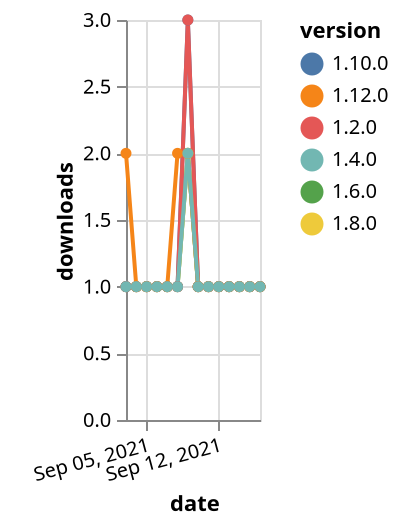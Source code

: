 {"$schema": "https://vega.github.io/schema/vega-lite/v5.json", "description": "A simple bar chart with embedded data.", "data": {"values": [{"date": "2021-09-03", "total": 183, "delta": 1, "version": "1.6.0"}, {"date": "2021-09-04", "total": 184, "delta": 1, "version": "1.6.0"}, {"date": "2021-09-05", "total": 185, "delta": 1, "version": "1.6.0"}, {"date": "2021-09-06", "total": 186, "delta": 1, "version": "1.6.0"}, {"date": "2021-09-07", "total": 187, "delta": 1, "version": "1.6.0"}, {"date": "2021-09-08", "total": 188, "delta": 1, "version": "1.6.0"}, {"date": "2021-09-09", "total": 190, "delta": 2, "version": "1.6.0"}, {"date": "2021-09-10", "total": 191, "delta": 1, "version": "1.6.0"}, {"date": "2021-09-11", "total": 192, "delta": 1, "version": "1.6.0"}, {"date": "2021-09-12", "total": 193, "delta": 1, "version": "1.6.0"}, {"date": "2021-09-13", "total": 194, "delta": 1, "version": "1.6.0"}, {"date": "2021-09-14", "total": 195, "delta": 1, "version": "1.6.0"}, {"date": "2021-09-15", "total": 196, "delta": 1, "version": "1.6.0"}, {"date": "2021-09-16", "total": 197, "delta": 1, "version": "1.6.0"}, {"date": "2021-09-03", "total": 157, "delta": 1, "version": "1.8.0"}, {"date": "2021-09-04", "total": 158, "delta": 1, "version": "1.8.0"}, {"date": "2021-09-05", "total": 159, "delta": 1, "version": "1.8.0"}, {"date": "2021-09-06", "total": 160, "delta": 1, "version": "1.8.0"}, {"date": "2021-09-07", "total": 161, "delta": 1, "version": "1.8.0"}, {"date": "2021-09-08", "total": 162, "delta": 1, "version": "1.8.0"}, {"date": "2021-09-09", "total": 164, "delta": 2, "version": "1.8.0"}, {"date": "2021-09-10", "total": 165, "delta": 1, "version": "1.8.0"}, {"date": "2021-09-11", "total": 166, "delta": 1, "version": "1.8.0"}, {"date": "2021-09-12", "total": 167, "delta": 1, "version": "1.8.0"}, {"date": "2021-09-13", "total": 168, "delta": 1, "version": "1.8.0"}, {"date": "2021-09-14", "total": 169, "delta": 1, "version": "1.8.0"}, {"date": "2021-09-15", "total": 170, "delta": 1, "version": "1.8.0"}, {"date": "2021-09-16", "total": 171, "delta": 1, "version": "1.8.0"}, {"date": "2021-09-03", "total": 195, "delta": 1, "version": "1.10.0"}, {"date": "2021-09-04", "total": 196, "delta": 1, "version": "1.10.0"}, {"date": "2021-09-05", "total": 197, "delta": 1, "version": "1.10.0"}, {"date": "2021-09-06", "total": 198, "delta": 1, "version": "1.10.0"}, {"date": "2021-09-07", "total": 199, "delta": 1, "version": "1.10.0"}, {"date": "2021-09-08", "total": 200, "delta": 1, "version": "1.10.0"}, {"date": "2021-09-09", "total": 203, "delta": 3, "version": "1.10.0"}, {"date": "2021-09-10", "total": 204, "delta": 1, "version": "1.10.0"}, {"date": "2021-09-11", "total": 205, "delta": 1, "version": "1.10.0"}, {"date": "2021-09-12", "total": 206, "delta": 1, "version": "1.10.0"}, {"date": "2021-09-13", "total": 207, "delta": 1, "version": "1.10.0"}, {"date": "2021-09-14", "total": 208, "delta": 1, "version": "1.10.0"}, {"date": "2021-09-15", "total": 209, "delta": 1, "version": "1.10.0"}, {"date": "2021-09-16", "total": 210, "delta": 1, "version": "1.10.0"}, {"date": "2021-09-03", "total": 388, "delta": 1, "version": "1.2.0"}, {"date": "2021-09-04", "total": 389, "delta": 1, "version": "1.2.0"}, {"date": "2021-09-05", "total": 390, "delta": 1, "version": "1.2.0"}, {"date": "2021-09-06", "total": 391, "delta": 1, "version": "1.2.0"}, {"date": "2021-09-07", "total": 392, "delta": 1, "version": "1.2.0"}, {"date": "2021-09-08", "total": 393, "delta": 1, "version": "1.2.0"}, {"date": "2021-09-09", "total": 396, "delta": 3, "version": "1.2.0"}, {"date": "2021-09-10", "total": 397, "delta": 1, "version": "1.2.0"}, {"date": "2021-09-11", "total": 398, "delta": 1, "version": "1.2.0"}, {"date": "2021-09-12", "total": 399, "delta": 1, "version": "1.2.0"}, {"date": "2021-09-13", "total": 400, "delta": 1, "version": "1.2.0"}, {"date": "2021-09-14", "total": 401, "delta": 1, "version": "1.2.0"}, {"date": "2021-09-15", "total": 402, "delta": 1, "version": "1.2.0"}, {"date": "2021-09-16", "total": 403, "delta": 1, "version": "1.2.0"}, {"date": "2021-09-03", "total": 117, "delta": 2, "version": "1.12.0"}, {"date": "2021-09-04", "total": 118, "delta": 1, "version": "1.12.0"}, {"date": "2021-09-05", "total": 119, "delta": 1, "version": "1.12.0"}, {"date": "2021-09-06", "total": 120, "delta": 1, "version": "1.12.0"}, {"date": "2021-09-07", "total": 121, "delta": 1, "version": "1.12.0"}, {"date": "2021-09-08", "total": 123, "delta": 2, "version": "1.12.0"}, {"date": "2021-09-09", "total": 125, "delta": 2, "version": "1.12.0"}, {"date": "2021-09-10", "total": 126, "delta": 1, "version": "1.12.0"}, {"date": "2021-09-11", "total": 127, "delta": 1, "version": "1.12.0"}, {"date": "2021-09-12", "total": 128, "delta": 1, "version": "1.12.0"}, {"date": "2021-09-13", "total": 129, "delta": 1, "version": "1.12.0"}, {"date": "2021-09-14", "total": 130, "delta": 1, "version": "1.12.0"}, {"date": "2021-09-15", "total": 131, "delta": 1, "version": "1.12.0"}, {"date": "2021-09-16", "total": 132, "delta": 1, "version": "1.12.0"}, {"date": "2021-09-03", "total": 196, "delta": 1, "version": "1.4.0"}, {"date": "2021-09-04", "total": 197, "delta": 1, "version": "1.4.0"}, {"date": "2021-09-05", "total": 198, "delta": 1, "version": "1.4.0"}, {"date": "2021-09-06", "total": 199, "delta": 1, "version": "1.4.0"}, {"date": "2021-09-07", "total": 200, "delta": 1, "version": "1.4.0"}, {"date": "2021-09-08", "total": 201, "delta": 1, "version": "1.4.0"}, {"date": "2021-09-09", "total": 203, "delta": 2, "version": "1.4.0"}, {"date": "2021-09-10", "total": 204, "delta": 1, "version": "1.4.0"}, {"date": "2021-09-11", "total": 205, "delta": 1, "version": "1.4.0"}, {"date": "2021-09-12", "total": 206, "delta": 1, "version": "1.4.0"}, {"date": "2021-09-13", "total": 207, "delta": 1, "version": "1.4.0"}, {"date": "2021-09-14", "total": 208, "delta": 1, "version": "1.4.0"}, {"date": "2021-09-15", "total": 209, "delta": 1, "version": "1.4.0"}, {"date": "2021-09-16", "total": 210, "delta": 1, "version": "1.4.0"}]}, "width": "container", "mark": {"type": "line", "point": {"filled": true}}, "encoding": {"x": {"field": "date", "type": "temporal", "timeUnit": "yearmonthdate", "title": "date", "axis": {"labelAngle": -15}}, "y": {"field": "delta", "type": "quantitative", "title": "downloads"}, "color": {"field": "version", "type": "nominal"}, "tooltip": {"field": "delta"}}}